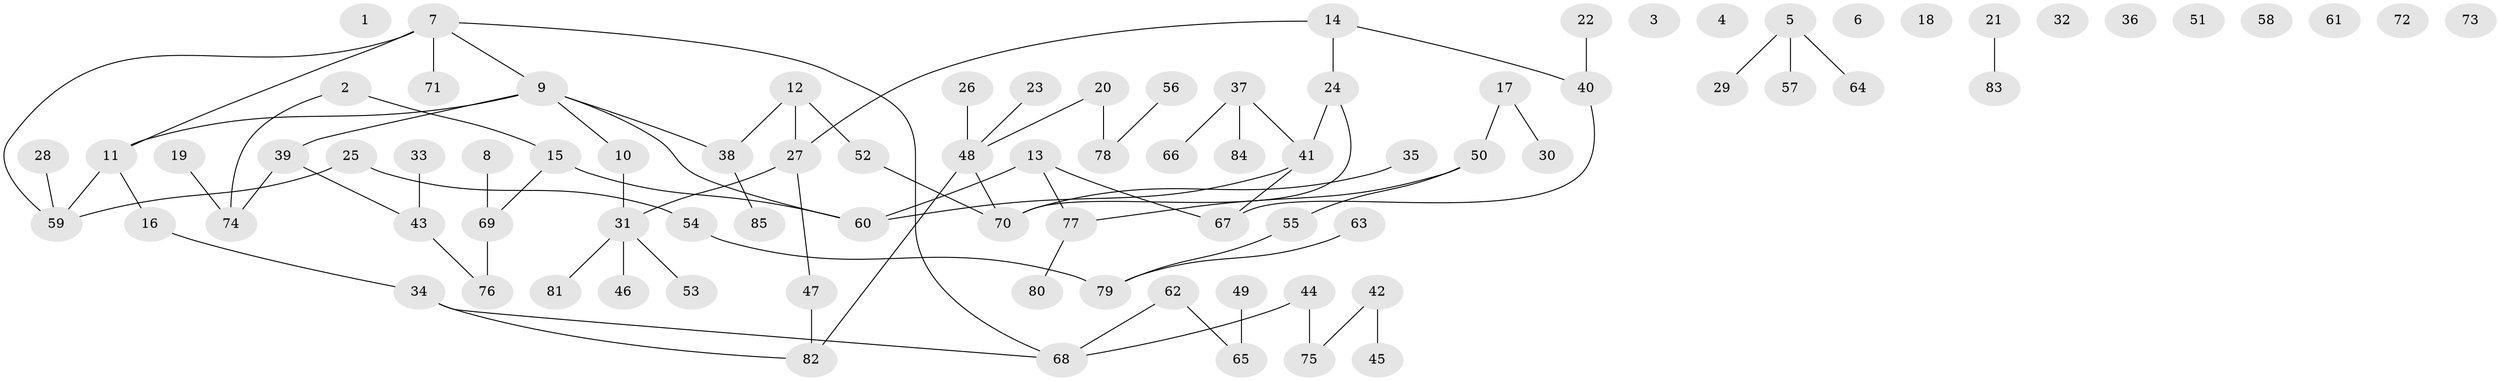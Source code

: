 // Generated by graph-tools (version 1.1) at 2025/33/03/09/25 02:33:25]
// undirected, 85 vertices, 83 edges
graph export_dot {
graph [start="1"]
  node [color=gray90,style=filled];
  1;
  2;
  3;
  4;
  5;
  6;
  7;
  8;
  9;
  10;
  11;
  12;
  13;
  14;
  15;
  16;
  17;
  18;
  19;
  20;
  21;
  22;
  23;
  24;
  25;
  26;
  27;
  28;
  29;
  30;
  31;
  32;
  33;
  34;
  35;
  36;
  37;
  38;
  39;
  40;
  41;
  42;
  43;
  44;
  45;
  46;
  47;
  48;
  49;
  50;
  51;
  52;
  53;
  54;
  55;
  56;
  57;
  58;
  59;
  60;
  61;
  62;
  63;
  64;
  65;
  66;
  67;
  68;
  69;
  70;
  71;
  72;
  73;
  74;
  75;
  76;
  77;
  78;
  79;
  80;
  81;
  82;
  83;
  84;
  85;
  2 -- 15;
  2 -- 74;
  5 -- 29;
  5 -- 57;
  5 -- 64;
  7 -- 9;
  7 -- 11;
  7 -- 59;
  7 -- 68;
  7 -- 71;
  8 -- 69;
  9 -- 10;
  9 -- 11;
  9 -- 38;
  9 -- 39;
  9 -- 60;
  10 -- 31;
  11 -- 16;
  11 -- 59;
  12 -- 27;
  12 -- 38;
  12 -- 52;
  13 -- 60;
  13 -- 67;
  13 -- 77;
  14 -- 24;
  14 -- 27;
  14 -- 40;
  15 -- 60;
  15 -- 69;
  16 -- 34;
  17 -- 30;
  17 -- 50;
  19 -- 74;
  20 -- 48;
  20 -- 78;
  21 -- 83;
  22 -- 40;
  23 -- 48;
  24 -- 41;
  24 -- 70;
  25 -- 54;
  25 -- 59;
  26 -- 48;
  27 -- 31;
  27 -- 47;
  28 -- 59;
  31 -- 46;
  31 -- 53;
  31 -- 81;
  33 -- 43;
  34 -- 68;
  34 -- 82;
  35 -- 70;
  37 -- 41;
  37 -- 66;
  37 -- 84;
  38 -- 85;
  39 -- 43;
  39 -- 74;
  40 -- 67;
  41 -- 60;
  41 -- 67;
  42 -- 45;
  42 -- 75;
  43 -- 76;
  44 -- 68;
  44 -- 75;
  47 -- 82;
  48 -- 70;
  48 -- 82;
  49 -- 65;
  50 -- 55;
  50 -- 77;
  52 -- 70;
  54 -- 79;
  55 -- 79;
  56 -- 78;
  62 -- 65;
  62 -- 68;
  63 -- 79;
  69 -- 76;
  77 -- 80;
}

